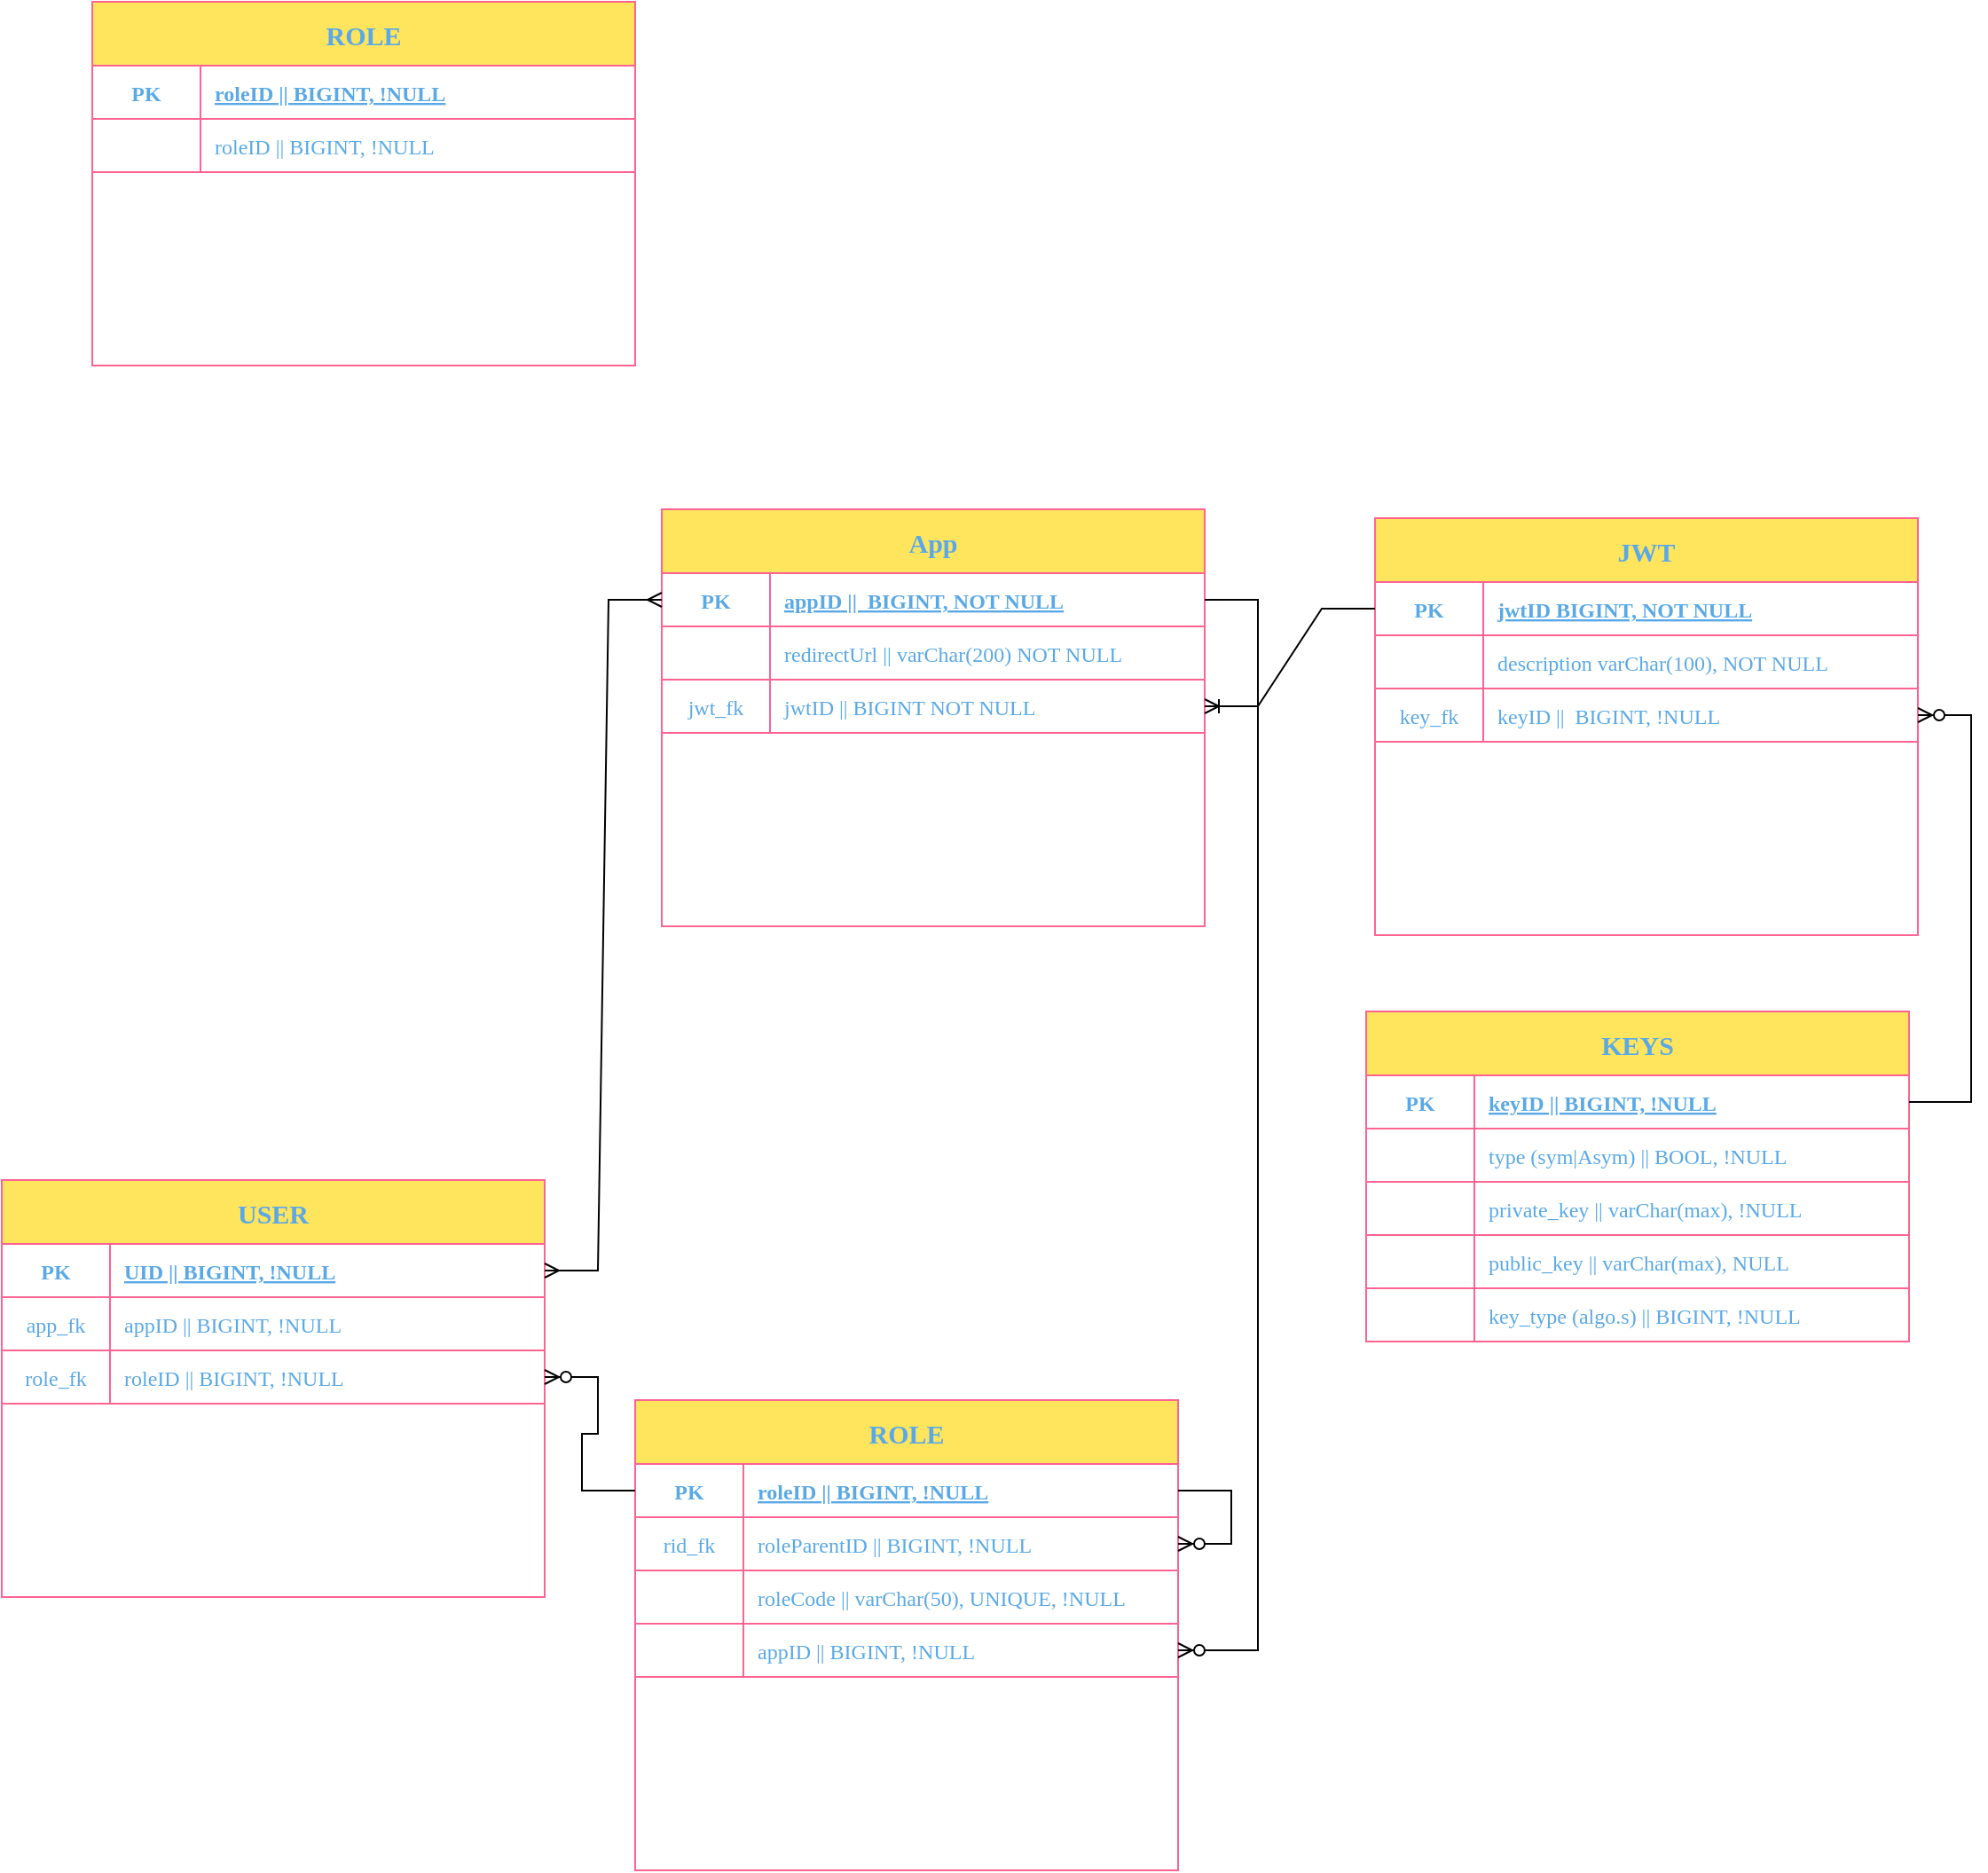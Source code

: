 <mxfile version="21.5.1" type="device">
  <diagram id="R2lEEEUBdFMjLlhIrx00" name="Page-1">
    <mxGraphModel dx="1404" dy="1681" grid="1" gridSize="1" guides="1" tooltips="1" connect="1" arrows="1" fold="1" page="1" pageScale="1" pageWidth="1169" pageHeight="827" background="none" math="0" shadow="0" extFonts="Permanent Marker^https://fonts.googleapis.com/css?family=Permanent+Marker">
      <root>
        <mxCell id="0" />
        <mxCell id="1" parent="0" />
        <mxCell id="C-vyLk0tnHw3VtMMgP7b-23" value="App" style="shape=table;startSize=36;container=1;collapsible=1;childLayout=tableLayout;fixedRows=1;rowLines=0;fontStyle=1;align=center;resizeLast=1;labelBackgroundColor=none;rounded=0;swimlaneFillColor=default;fontSize=15;fillColor=#FFE45E;strokeColor=#FF6392;fontColor=#5AA9E6;fontFamily=Tahoma;" parent="1" vertex="1">
          <mxGeometry x="395" y="26" width="306" height="235" as="geometry">
            <mxRectangle x="50" y="240" width="100" height="30" as="alternateBounds" />
          </mxGeometry>
        </mxCell>
        <mxCell id="C-vyLk0tnHw3VtMMgP7b-24" value="" style="shape=partialRectangle;collapsible=0;dropTarget=0;pointerEvents=0;fillColor=none;points=[[0,0.5],[1,0.5]];portConstraint=eastwest;top=0;left=0;right=0;bottom=1;labelBackgroundColor=none;strokeColor=#FF6392;fontColor=#5AA9E6;rounded=0;fontFamily=Tahoma;" parent="C-vyLk0tnHw3VtMMgP7b-23" vertex="1">
          <mxGeometry y="36" width="306" height="30" as="geometry" />
        </mxCell>
        <mxCell id="C-vyLk0tnHw3VtMMgP7b-25" value="PK" style="shape=partialRectangle;overflow=hidden;connectable=0;fillColor=none;top=0;left=0;bottom=0;right=0;fontStyle=1;labelBackgroundColor=none;strokeColor=#FF6392;fontColor=#5AA9E6;rounded=0;fontFamily=Tahoma;" parent="C-vyLk0tnHw3VtMMgP7b-24" vertex="1">
          <mxGeometry width="61" height="30" as="geometry">
            <mxRectangle width="61" height="30" as="alternateBounds" />
          </mxGeometry>
        </mxCell>
        <mxCell id="C-vyLk0tnHw3VtMMgP7b-26" value="appID ||  BIGINT, NOT NULL " style="shape=partialRectangle;overflow=hidden;connectable=1;fillColor=none;top=0;left=0;bottom=0;right=0;align=left;spacingLeft=6;fontStyle=5;labelBackgroundColor=none;strokeColor=#FF6392;fontColor=#5AA9E6;rounded=0;movable=1;resizable=1;rotatable=1;deletable=1;editable=1;locked=0;fontFamily=Tahoma;" parent="C-vyLk0tnHw3VtMMgP7b-24" vertex="1">
          <mxGeometry x="61" width="245" height="30" as="geometry">
            <mxRectangle width="245" height="30" as="alternateBounds" />
          </mxGeometry>
        </mxCell>
        <mxCell id="6H53csoLx2FAawWbyQgk-5" style="shape=partialRectangle;collapsible=0;dropTarget=0;pointerEvents=0;fillColor=none;points=[[0,0.5],[1,0.5]];portConstraint=eastwest;top=0;left=0;right=0;bottom=1;labelBackgroundColor=none;strokeColor=#FF6392;fontColor=#5AA9E6;rounded=0;fontStyle=4;fontFamily=Tahoma;" parent="C-vyLk0tnHw3VtMMgP7b-23" vertex="1">
          <mxGeometry y="66" width="306" height="30" as="geometry" />
        </mxCell>
        <mxCell id="6H53csoLx2FAawWbyQgk-6" style="shape=partialRectangle;overflow=hidden;connectable=0;fillColor=none;top=0;left=0;bottom=0;right=0;fontStyle=1;labelBackgroundColor=none;strokeColor=#FF6392;fontColor=#5AA9E6;rounded=0;fontFamily=Tahoma;" parent="6H53csoLx2FAawWbyQgk-5" vertex="1">
          <mxGeometry width="61" height="30" as="geometry">
            <mxRectangle width="61" height="30" as="alternateBounds" />
          </mxGeometry>
        </mxCell>
        <mxCell id="6H53csoLx2FAawWbyQgk-7" value="redirectUrl || varChar(200) NOT NULL" style="shape=partialRectangle;overflow=hidden;connectable=0;fillColor=none;top=0;left=0;bottom=0;right=0;align=left;spacingLeft=6;fontStyle=0;labelBackgroundColor=none;strokeColor=#FF6392;fontColor=#5AA9E6;rounded=0;fontFamily=Tahoma;" parent="6H53csoLx2FAawWbyQgk-5" vertex="1">
          <mxGeometry x="61" width="245" height="30" as="geometry">
            <mxRectangle width="245" height="30" as="alternateBounds" />
          </mxGeometry>
        </mxCell>
        <mxCell id="6H53csoLx2FAawWbyQgk-15" style="shape=partialRectangle;collapsible=0;dropTarget=0;pointerEvents=0;fillColor=none;points=[[0,0.5],[1,0.5]];portConstraint=eastwest;top=0;left=0;right=0;bottom=1;labelBackgroundColor=none;strokeColor=#FF6392;fontColor=#5AA9E6;rounded=0;fontFamily=Tahoma;" parent="C-vyLk0tnHw3VtMMgP7b-23" vertex="1">
          <mxGeometry y="96" width="306" height="30" as="geometry" />
        </mxCell>
        <mxCell id="6H53csoLx2FAawWbyQgk-16" value="jwt_fk" style="shape=partialRectangle;overflow=hidden;connectable=0;fillColor=none;top=0;left=0;bottom=0;right=0;fontStyle=0;labelBackgroundColor=none;strokeColor=#FF6392;fontColor=#5AA9E6;rounded=0;fontFamily=Tahoma;" parent="6H53csoLx2FAawWbyQgk-15" vertex="1">
          <mxGeometry width="61" height="30" as="geometry">
            <mxRectangle width="61" height="30" as="alternateBounds" />
          </mxGeometry>
        </mxCell>
        <mxCell id="6H53csoLx2FAawWbyQgk-17" value="jwtID || BIGINT NOT NULL" style="shape=partialRectangle;overflow=hidden;connectable=0;fillColor=none;top=0;left=0;bottom=0;right=0;align=left;spacingLeft=6;fontStyle=0;labelBackgroundColor=none;strokeColor=#FF6392;fontColor=#5AA9E6;rounded=0;fontFamily=Tahoma;" parent="6H53csoLx2FAawWbyQgk-15" vertex="1">
          <mxGeometry x="61" width="245" height="30" as="geometry">
            <mxRectangle width="245" height="30" as="alternateBounds" />
          </mxGeometry>
        </mxCell>
        <mxCell id="PRN0NHYNmr-ghJEEbDAV-1" value="JWT" style="shape=table;startSize=36;container=1;collapsible=1;childLayout=tableLayout;fixedRows=1;rowLines=0;fontStyle=1;align=center;resizeLast=1;labelBackgroundColor=none;rounded=0;swimlaneFillColor=default;fontSize=15;fillColor=#FFE45E;strokeColor=#FF6392;fontColor=#5AA9E6;fontFamily=Tahoma;" parent="1" vertex="1">
          <mxGeometry x="797" y="31" width="306" height="235" as="geometry">
            <mxRectangle x="50" y="240" width="100" height="30" as="alternateBounds" />
          </mxGeometry>
        </mxCell>
        <mxCell id="PRN0NHYNmr-ghJEEbDAV-2" value="" style="shape=partialRectangle;collapsible=0;dropTarget=0;pointerEvents=0;fillColor=none;points=[[0,0.5],[1,0.5]];portConstraint=eastwest;top=0;left=0;right=0;bottom=1;labelBackgroundColor=none;strokeColor=#FF6392;fontColor=#5AA9E6;rounded=0;fontFamily=Tahoma;" parent="PRN0NHYNmr-ghJEEbDAV-1" vertex="1">
          <mxGeometry y="36" width="306" height="30" as="geometry" />
        </mxCell>
        <mxCell id="PRN0NHYNmr-ghJEEbDAV-3" value="PK" style="shape=partialRectangle;overflow=hidden;connectable=0;fillColor=none;top=0;left=0;bottom=0;right=0;fontStyle=1;labelBackgroundColor=none;strokeColor=#FF6392;fontColor=#5AA9E6;rounded=0;fontFamily=Tahoma;" parent="PRN0NHYNmr-ghJEEbDAV-2" vertex="1">
          <mxGeometry width="61" height="30" as="geometry">
            <mxRectangle width="61" height="30" as="alternateBounds" />
          </mxGeometry>
        </mxCell>
        <mxCell id="PRN0NHYNmr-ghJEEbDAV-4" value="jwtID BIGINT, NOT NULL " style="shape=partialRectangle;overflow=hidden;connectable=1;fillColor=none;top=0;left=0;bottom=0;right=0;align=left;spacingLeft=6;fontStyle=5;labelBackgroundColor=none;strokeColor=#FF6392;fontColor=#5AA9E6;rounded=0;movable=1;resizable=1;rotatable=1;deletable=1;editable=1;locked=0;fontFamily=Tahoma;" parent="PRN0NHYNmr-ghJEEbDAV-2" vertex="1">
          <mxGeometry x="61" width="245" height="30" as="geometry">
            <mxRectangle width="245" height="30" as="alternateBounds" />
          </mxGeometry>
        </mxCell>
        <mxCell id="PRN0NHYNmr-ghJEEbDAV-13" value="" style="shape=partialRectangle;collapsible=0;dropTarget=0;pointerEvents=0;fillColor=none;points=[[0,0.5],[1,0.5]];portConstraint=eastwest;top=0;left=0;right=0;bottom=1;labelBackgroundColor=none;strokeColor=#FF6392;fontColor=#5AA9E6;rounded=0;fontFamily=Tahoma;" parent="PRN0NHYNmr-ghJEEbDAV-1" vertex="1">
          <mxGeometry y="66" width="306" height="30" as="geometry" />
        </mxCell>
        <mxCell id="PRN0NHYNmr-ghJEEbDAV-14" value="" style="shape=partialRectangle;overflow=hidden;connectable=0;fillColor=none;top=0;left=0;bottom=0;right=0;fontStyle=0;labelBackgroundColor=none;strokeColor=#FF6392;fontColor=#5AA9E6;rounded=0;fontFamily=Tahoma;" parent="PRN0NHYNmr-ghJEEbDAV-13" vertex="1">
          <mxGeometry width="61" height="30" as="geometry">
            <mxRectangle width="61" height="30" as="alternateBounds" />
          </mxGeometry>
        </mxCell>
        <mxCell id="PRN0NHYNmr-ghJEEbDAV-15" value="description varChar(100), NOT NULL " style="shape=partialRectangle;overflow=hidden;connectable=1;fillColor=none;top=0;left=0;bottom=0;right=0;align=left;spacingLeft=6;fontStyle=0;labelBackgroundColor=none;strokeColor=#FF6392;fontColor=#5AA9E6;rounded=0;movable=1;resizable=1;rotatable=1;deletable=1;editable=1;locked=0;fontFamily=Tahoma;" parent="PRN0NHYNmr-ghJEEbDAV-13" vertex="1">
          <mxGeometry x="61" width="245" height="30" as="geometry">
            <mxRectangle width="245" height="30" as="alternateBounds" />
          </mxGeometry>
        </mxCell>
        <mxCell id="fk8ZrlO7RTomfFmAfyal-18" value="" style="shape=partialRectangle;collapsible=0;dropTarget=0;pointerEvents=0;fillColor=none;points=[[0,0.5],[1,0.5]];portConstraint=eastwest;top=0;left=0;right=0;bottom=1;labelBackgroundColor=none;strokeColor=#FF6392;fontColor=#5AA9E6;rounded=0;fontFamily=Tahoma;" parent="PRN0NHYNmr-ghJEEbDAV-1" vertex="1">
          <mxGeometry y="96" width="306" height="30" as="geometry" />
        </mxCell>
        <mxCell id="fk8ZrlO7RTomfFmAfyal-19" value="key_fk" style="shape=partialRectangle;overflow=hidden;connectable=0;fillColor=none;top=0;left=0;bottom=0;right=0;fontStyle=0;labelBackgroundColor=none;strokeColor=#FF6392;fontColor=#5AA9E6;rounded=0;fontFamily=Tahoma;" parent="fk8ZrlO7RTomfFmAfyal-18" vertex="1">
          <mxGeometry width="61" height="30" as="geometry">
            <mxRectangle width="61" height="30" as="alternateBounds" />
          </mxGeometry>
        </mxCell>
        <mxCell id="fk8ZrlO7RTomfFmAfyal-20" value="keyID ||  BIGINT, !NULL " style="shape=partialRectangle;overflow=hidden;connectable=1;fillColor=none;top=0;left=0;bottom=0;right=0;align=left;spacingLeft=6;fontStyle=0;labelBackgroundColor=none;strokeColor=#FF6392;fontColor=#5AA9E6;rounded=0;movable=1;resizable=1;rotatable=1;deletable=1;editable=1;locked=0;fontFamily=Tahoma;" parent="fk8ZrlO7RTomfFmAfyal-18" vertex="1">
          <mxGeometry x="61" width="245" height="30" as="geometry">
            <mxRectangle width="245" height="30" as="alternateBounds" />
          </mxGeometry>
        </mxCell>
        <mxCell id="PRN0NHYNmr-ghJEEbDAV-12" value="" style="edgeStyle=entityRelationEdgeStyle;fontSize=12;html=1;endArrow=ERoneToMany;rounded=0;fontFamily=Tahoma;exitX=0;exitY=0.5;exitDx=0;exitDy=0;" parent="1" source="PRN0NHYNmr-ghJEEbDAV-2" target="6H53csoLx2FAawWbyQgk-15" edge="1">
          <mxGeometry width="100" height="100" relative="1" as="geometry">
            <mxPoint x="783" y="43" as="sourcePoint" />
            <mxPoint x="602" y="62" as="targetPoint" />
            <Array as="points">
              <mxPoint x="494" y="136" />
            </Array>
          </mxGeometry>
        </mxCell>
        <mxCell id="PRN0NHYNmr-ghJEEbDAV-16" value="ROLE" style="shape=table;startSize=36;container=1;collapsible=1;childLayout=tableLayout;fixedRows=1;rowLines=0;fontStyle=1;align=center;resizeLast=1;labelBackgroundColor=none;rounded=0;swimlaneFillColor=default;fontSize=15;fillColor=#FFE45E;strokeColor=#FF6392;fontColor=#5AA9E6;fontFamily=Tahoma;" parent="1" vertex="1">
          <mxGeometry x="380" y="528" width="306" height="265" as="geometry">
            <mxRectangle x="50" y="240" width="100" height="30" as="alternateBounds" />
          </mxGeometry>
        </mxCell>
        <mxCell id="PRN0NHYNmr-ghJEEbDAV-17" value="" style="shape=partialRectangle;collapsible=0;dropTarget=0;pointerEvents=0;fillColor=none;points=[[0,0.5],[1,0.5]];portConstraint=eastwest;top=0;left=0;right=0;bottom=1;labelBackgroundColor=none;strokeColor=#FF6392;fontColor=#5AA9E6;rounded=0;fontFamily=Tahoma;" parent="PRN0NHYNmr-ghJEEbDAV-16" vertex="1">
          <mxGeometry y="36" width="306" height="30" as="geometry" />
        </mxCell>
        <mxCell id="PRN0NHYNmr-ghJEEbDAV-18" value="PK" style="shape=partialRectangle;overflow=hidden;connectable=0;fillColor=none;top=0;left=0;bottom=0;right=0;fontStyle=1;labelBackgroundColor=none;strokeColor=#FF6392;fontColor=#5AA9E6;rounded=0;fontFamily=Tahoma;" parent="PRN0NHYNmr-ghJEEbDAV-17" vertex="1">
          <mxGeometry width="61" height="30" as="geometry">
            <mxRectangle width="61" height="30" as="alternateBounds" />
          </mxGeometry>
        </mxCell>
        <mxCell id="PRN0NHYNmr-ghJEEbDAV-19" value="roleID || BIGINT, !NULL " style="shape=partialRectangle;overflow=hidden;connectable=1;fillColor=none;top=0;left=0;bottom=0;right=0;align=left;spacingLeft=6;fontStyle=5;labelBackgroundColor=none;strokeColor=#FF6392;fontColor=#5AA9E6;rounded=0;movable=1;resizable=1;rotatable=1;deletable=1;editable=1;locked=0;fontFamily=Tahoma;" parent="PRN0NHYNmr-ghJEEbDAV-17" vertex="1">
          <mxGeometry x="61" width="245" height="30" as="geometry">
            <mxRectangle width="245" height="30" as="alternateBounds" />
          </mxGeometry>
        </mxCell>
        <mxCell id="PRN0NHYNmr-ghJEEbDAV-31" value="" style="shape=partialRectangle;collapsible=0;dropTarget=0;pointerEvents=0;fillColor=none;points=[[0,0.5],[1,0.5]];portConstraint=eastwest;top=0;left=0;right=0;bottom=1;labelBackgroundColor=none;strokeColor=#FF6392;fontColor=#5AA9E6;rounded=0;fontFamily=Tahoma;" parent="PRN0NHYNmr-ghJEEbDAV-16" vertex="1">
          <mxGeometry y="66" width="306" height="30" as="geometry" />
        </mxCell>
        <mxCell id="PRN0NHYNmr-ghJEEbDAV-32" value="rid_fk" style="shape=partialRectangle;overflow=hidden;connectable=0;fillColor=none;top=0;left=0;bottom=0;right=0;fontStyle=0;labelBackgroundColor=none;strokeColor=#FF6392;fontColor=#5AA9E6;rounded=0;fontFamily=Tahoma;" parent="PRN0NHYNmr-ghJEEbDAV-31" vertex="1">
          <mxGeometry width="61" height="30" as="geometry">
            <mxRectangle width="61" height="30" as="alternateBounds" />
          </mxGeometry>
        </mxCell>
        <mxCell id="PRN0NHYNmr-ghJEEbDAV-33" value="roleParentID || BIGINT, !NULL " style="shape=partialRectangle;overflow=hidden;connectable=1;fillColor=none;top=0;left=0;bottom=0;right=0;align=left;spacingLeft=6;fontStyle=0;labelBackgroundColor=none;strokeColor=#FF6392;fontColor=#5AA9E6;rounded=0;movable=1;resizable=1;rotatable=1;deletable=1;editable=1;locked=0;fontFamily=Tahoma;" parent="PRN0NHYNmr-ghJEEbDAV-31" vertex="1">
          <mxGeometry x="61" width="245" height="30" as="geometry">
            <mxRectangle width="245" height="30" as="alternateBounds" />
          </mxGeometry>
        </mxCell>
        <mxCell id="PRN0NHYNmr-ghJEEbDAV-42" value="" style="edgeStyle=entityRelationEdgeStyle;fontSize=12;html=1;endArrow=ERzeroToMany;endFill=1;rounded=0;" parent="PRN0NHYNmr-ghJEEbDAV-16" source="PRN0NHYNmr-ghJEEbDAV-19" target="PRN0NHYNmr-ghJEEbDAV-31" edge="1">
          <mxGeometry width="100" height="100" relative="1" as="geometry">
            <mxPoint x="-198" y="250" as="sourcePoint" />
            <mxPoint x="-98" y="150" as="targetPoint" />
          </mxGeometry>
        </mxCell>
        <mxCell id="PRN0NHYNmr-ghJEEbDAV-51" value="" style="shape=partialRectangle;collapsible=0;dropTarget=0;pointerEvents=0;fillColor=none;points=[[0,0.5],[1,0.5]];portConstraint=eastwest;top=0;left=0;right=0;bottom=1;labelBackgroundColor=none;strokeColor=#FF6392;fontColor=#5AA9E6;rounded=0;fontFamily=Tahoma;" parent="PRN0NHYNmr-ghJEEbDAV-16" vertex="1">
          <mxGeometry y="96" width="306" height="30" as="geometry" />
        </mxCell>
        <mxCell id="PRN0NHYNmr-ghJEEbDAV-52" value="" style="shape=partialRectangle;overflow=hidden;connectable=0;fillColor=none;top=0;left=0;bottom=0;right=0;fontStyle=0;labelBackgroundColor=none;strokeColor=#FF6392;fontColor=#5AA9E6;rounded=0;fontFamily=Tahoma;" parent="PRN0NHYNmr-ghJEEbDAV-51" vertex="1">
          <mxGeometry width="61" height="30" as="geometry">
            <mxRectangle width="61" height="30" as="alternateBounds" />
          </mxGeometry>
        </mxCell>
        <mxCell id="PRN0NHYNmr-ghJEEbDAV-53" value="roleCode || varChar(50), UNIQUE, !NULL " style="shape=partialRectangle;overflow=hidden;connectable=1;fillColor=none;top=0;left=0;bottom=0;right=0;align=left;spacingLeft=6;fontStyle=0;labelBackgroundColor=none;strokeColor=#FF6392;fontColor=#5AA9E6;rounded=0;movable=1;resizable=1;rotatable=1;deletable=1;editable=1;locked=0;fontFamily=Tahoma;" parent="PRN0NHYNmr-ghJEEbDAV-51" vertex="1">
          <mxGeometry x="61" width="245" height="30" as="geometry">
            <mxRectangle width="245" height="30" as="alternateBounds" />
          </mxGeometry>
        </mxCell>
        <mxCell id="EpzCG6jMedynn4fM8jyG-1" value="" style="shape=partialRectangle;collapsible=0;dropTarget=0;pointerEvents=0;fillColor=none;points=[[0,0.5],[1,0.5]];portConstraint=eastwest;top=0;left=0;right=0;bottom=1;labelBackgroundColor=none;strokeColor=#FF6392;fontColor=#5AA9E6;rounded=0;fontFamily=Tahoma;" vertex="1" parent="PRN0NHYNmr-ghJEEbDAV-16">
          <mxGeometry y="126" width="306" height="30" as="geometry" />
        </mxCell>
        <mxCell id="EpzCG6jMedynn4fM8jyG-2" value="" style="shape=partialRectangle;overflow=hidden;connectable=0;fillColor=none;top=0;left=0;bottom=0;right=0;fontStyle=0;labelBackgroundColor=none;strokeColor=#FF6392;fontColor=#5AA9E6;rounded=0;fontFamily=Tahoma;" vertex="1" parent="EpzCG6jMedynn4fM8jyG-1">
          <mxGeometry width="61" height="30" as="geometry">
            <mxRectangle width="61" height="30" as="alternateBounds" />
          </mxGeometry>
        </mxCell>
        <mxCell id="EpzCG6jMedynn4fM8jyG-3" value="appID || BIGINT, !NULL " style="shape=partialRectangle;overflow=hidden;connectable=1;fillColor=none;top=0;left=0;bottom=0;right=0;align=left;spacingLeft=6;fontStyle=0;labelBackgroundColor=none;strokeColor=#FF6392;fontColor=#5AA9E6;rounded=0;movable=1;resizable=1;rotatable=1;deletable=1;editable=1;locked=0;fontFamily=Tahoma;" vertex="1" parent="EpzCG6jMedynn4fM8jyG-1">
          <mxGeometry x="61" width="245" height="30" as="geometry">
            <mxRectangle width="245" height="30" as="alternateBounds" />
          </mxGeometry>
        </mxCell>
        <mxCell id="PRN0NHYNmr-ghJEEbDAV-34" value="ROLE" style="shape=table;startSize=36;container=1;collapsible=1;childLayout=tableLayout;fixedRows=1;rowLines=0;fontStyle=1;align=center;resizeLast=1;labelBackgroundColor=none;rounded=0;swimlaneFillColor=default;fontSize=15;fillColor=#FFE45E;strokeColor=#FF6392;fontColor=#5AA9E6;fontFamily=Tahoma;" parent="1" vertex="1">
          <mxGeometry x="74" y="-260" width="306" height="205" as="geometry">
            <mxRectangle x="50" y="240" width="100" height="30" as="alternateBounds" />
          </mxGeometry>
        </mxCell>
        <mxCell id="PRN0NHYNmr-ghJEEbDAV-35" value="" style="shape=partialRectangle;collapsible=0;dropTarget=0;pointerEvents=0;fillColor=none;points=[[0,0.5],[1,0.5]];portConstraint=eastwest;top=0;left=0;right=0;bottom=1;labelBackgroundColor=none;strokeColor=#FF6392;fontColor=#5AA9E6;rounded=0;fontFamily=Tahoma;" parent="PRN0NHYNmr-ghJEEbDAV-34" vertex="1">
          <mxGeometry y="36" width="306" height="30" as="geometry" />
        </mxCell>
        <mxCell id="PRN0NHYNmr-ghJEEbDAV-36" value="PK" style="shape=partialRectangle;overflow=hidden;connectable=0;fillColor=none;top=0;left=0;bottom=0;right=0;fontStyle=1;labelBackgroundColor=none;strokeColor=#FF6392;fontColor=#5AA9E6;rounded=0;fontFamily=Tahoma;" parent="PRN0NHYNmr-ghJEEbDAV-35" vertex="1">
          <mxGeometry width="61" height="30" as="geometry">
            <mxRectangle width="61" height="30" as="alternateBounds" />
          </mxGeometry>
        </mxCell>
        <mxCell id="PRN0NHYNmr-ghJEEbDAV-37" value="roleID || BIGINT, !NULL " style="shape=partialRectangle;overflow=hidden;connectable=1;fillColor=none;top=0;left=0;bottom=0;right=0;align=left;spacingLeft=6;fontStyle=5;labelBackgroundColor=none;strokeColor=#FF6392;fontColor=#5AA9E6;rounded=0;movable=1;resizable=1;rotatable=1;deletable=1;editable=1;locked=0;fontFamily=Tahoma;" parent="PRN0NHYNmr-ghJEEbDAV-35" vertex="1">
          <mxGeometry x="61" width="245" height="30" as="geometry">
            <mxRectangle width="245" height="30" as="alternateBounds" />
          </mxGeometry>
        </mxCell>
        <mxCell id="PRN0NHYNmr-ghJEEbDAV-38" value="" style="shape=partialRectangle;collapsible=0;dropTarget=0;pointerEvents=0;fillColor=none;points=[[0,0.5],[1,0.5]];portConstraint=eastwest;top=0;left=0;right=0;bottom=1;labelBackgroundColor=none;strokeColor=#FF6392;fontColor=#5AA9E6;rounded=0;fontFamily=Tahoma;" parent="PRN0NHYNmr-ghJEEbDAV-34" vertex="1">
          <mxGeometry y="66" width="306" height="30" as="geometry" />
        </mxCell>
        <mxCell id="PRN0NHYNmr-ghJEEbDAV-39" value="" style="shape=partialRectangle;overflow=hidden;connectable=0;fillColor=none;top=0;left=0;bottom=0;right=0;fontStyle=0;labelBackgroundColor=none;strokeColor=#FF6392;fontColor=#5AA9E6;rounded=0;fontFamily=Tahoma;" parent="PRN0NHYNmr-ghJEEbDAV-38" vertex="1">
          <mxGeometry width="61" height="30" as="geometry">
            <mxRectangle width="61" height="30" as="alternateBounds" />
          </mxGeometry>
        </mxCell>
        <mxCell id="PRN0NHYNmr-ghJEEbDAV-40" value="roleID || BIGINT, !NULL " style="shape=partialRectangle;overflow=hidden;connectable=1;fillColor=none;top=0;left=0;bottom=0;right=0;align=left;spacingLeft=6;fontStyle=0;labelBackgroundColor=none;strokeColor=#FF6392;fontColor=#5AA9E6;rounded=0;movable=1;resizable=1;rotatable=1;deletable=1;editable=1;locked=0;fontFamily=Tahoma;" parent="PRN0NHYNmr-ghJEEbDAV-38" vertex="1">
          <mxGeometry x="61" width="245" height="30" as="geometry">
            <mxRectangle width="245" height="30" as="alternateBounds" />
          </mxGeometry>
        </mxCell>
        <mxCell id="PRN0NHYNmr-ghJEEbDAV-54" value="USER" style="shape=table;startSize=36;container=1;collapsible=1;childLayout=tableLayout;fixedRows=1;rowLines=0;fontStyle=1;align=center;resizeLast=1;labelBackgroundColor=none;rounded=0;swimlaneFillColor=default;fontSize=15;fillColor=#FFE45E;strokeColor=#FF6392;fontColor=#5AA9E6;fontFamily=Tahoma;" parent="1" vertex="1">
          <mxGeometry x="23" y="404" width="306" height="235" as="geometry">
            <mxRectangle x="50" y="240" width="100" height="30" as="alternateBounds" />
          </mxGeometry>
        </mxCell>
        <mxCell id="PRN0NHYNmr-ghJEEbDAV-55" value="" style="shape=partialRectangle;collapsible=0;dropTarget=0;pointerEvents=0;fillColor=none;points=[[0,0.5],[1,0.5]];portConstraint=eastwest;top=0;left=0;right=0;bottom=1;labelBackgroundColor=none;strokeColor=#FF6392;fontColor=#5AA9E6;rounded=0;fontFamily=Tahoma;" parent="PRN0NHYNmr-ghJEEbDAV-54" vertex="1">
          <mxGeometry y="36" width="306" height="30" as="geometry" />
        </mxCell>
        <mxCell id="PRN0NHYNmr-ghJEEbDAV-56" value="PK" style="shape=partialRectangle;overflow=hidden;connectable=0;fillColor=none;top=0;left=0;bottom=0;right=0;fontStyle=1;labelBackgroundColor=none;strokeColor=#FF6392;fontColor=#5AA9E6;rounded=0;fontFamily=Tahoma;" parent="PRN0NHYNmr-ghJEEbDAV-55" vertex="1">
          <mxGeometry width="61" height="30" as="geometry">
            <mxRectangle width="61" height="30" as="alternateBounds" />
          </mxGeometry>
        </mxCell>
        <mxCell id="PRN0NHYNmr-ghJEEbDAV-57" value="UID || BIGINT, !NULL " style="shape=partialRectangle;overflow=hidden;connectable=1;fillColor=none;top=0;left=0;bottom=0;right=0;align=left;spacingLeft=6;fontStyle=5;labelBackgroundColor=none;strokeColor=#FF6392;fontColor=#5AA9E6;rounded=0;movable=1;resizable=1;rotatable=1;deletable=1;editable=1;locked=0;fontFamily=Tahoma;" parent="PRN0NHYNmr-ghJEEbDAV-55" vertex="1">
          <mxGeometry x="61" width="245" height="30" as="geometry">
            <mxRectangle width="245" height="30" as="alternateBounds" />
          </mxGeometry>
        </mxCell>
        <mxCell id="PRN0NHYNmr-ghJEEbDAV-58" value="" style="shape=partialRectangle;collapsible=0;dropTarget=0;pointerEvents=0;fillColor=none;points=[[0,0.5],[1,0.5]];portConstraint=eastwest;top=0;left=0;right=0;bottom=1;labelBackgroundColor=none;strokeColor=#FF6392;fontColor=#5AA9E6;rounded=0;fontFamily=Tahoma;" parent="PRN0NHYNmr-ghJEEbDAV-54" vertex="1">
          <mxGeometry y="66" width="306" height="30" as="geometry" />
        </mxCell>
        <mxCell id="PRN0NHYNmr-ghJEEbDAV-59" value="app_fk" style="shape=partialRectangle;overflow=hidden;connectable=0;fillColor=none;top=0;left=0;bottom=0;right=0;fontStyle=0;labelBackgroundColor=none;strokeColor=#FF6392;fontColor=#5AA9E6;rounded=0;fontFamily=Tahoma;" parent="PRN0NHYNmr-ghJEEbDAV-58" vertex="1">
          <mxGeometry width="61" height="30" as="geometry">
            <mxRectangle width="61" height="30" as="alternateBounds" />
          </mxGeometry>
        </mxCell>
        <mxCell id="PRN0NHYNmr-ghJEEbDAV-60" value="appID || BIGINT, !NULL " style="shape=partialRectangle;overflow=hidden;connectable=1;fillColor=none;top=0;left=0;bottom=0;right=0;align=left;spacingLeft=6;fontStyle=0;labelBackgroundColor=none;strokeColor=#FF6392;fontColor=#5AA9E6;rounded=0;movable=1;resizable=1;rotatable=1;deletable=1;editable=1;locked=0;fontFamily=Tahoma;" parent="PRN0NHYNmr-ghJEEbDAV-58" vertex="1">
          <mxGeometry x="61" width="245" height="30" as="geometry">
            <mxRectangle width="245" height="30" as="alternateBounds" />
          </mxGeometry>
        </mxCell>
        <mxCell id="PRN0NHYNmr-ghJEEbDAV-62" value="" style="shape=partialRectangle;collapsible=0;dropTarget=0;pointerEvents=0;fillColor=none;points=[[0,0.5],[1,0.5]];portConstraint=eastwest;top=0;left=0;right=0;bottom=1;labelBackgroundColor=none;strokeColor=#FF6392;fontColor=#5AA9E6;rounded=0;fontFamily=Tahoma;" parent="PRN0NHYNmr-ghJEEbDAV-54" vertex="1">
          <mxGeometry y="96" width="306" height="30" as="geometry" />
        </mxCell>
        <mxCell id="PRN0NHYNmr-ghJEEbDAV-63" value="role_fk" style="shape=partialRectangle;overflow=hidden;connectable=0;fillColor=none;top=0;left=0;bottom=0;right=0;fontStyle=0;labelBackgroundColor=none;strokeColor=#FF6392;fontColor=#5AA9E6;rounded=0;fontFamily=Tahoma;" parent="PRN0NHYNmr-ghJEEbDAV-62" vertex="1">
          <mxGeometry width="61" height="30" as="geometry">
            <mxRectangle width="61" height="30" as="alternateBounds" />
          </mxGeometry>
        </mxCell>
        <mxCell id="PRN0NHYNmr-ghJEEbDAV-64" value="roleID || BIGINT, !NULL " style="shape=partialRectangle;overflow=hidden;connectable=1;fillColor=none;top=0;left=0;bottom=0;right=0;align=left;spacingLeft=6;fontStyle=0;labelBackgroundColor=none;strokeColor=#FF6392;fontColor=#5AA9E6;rounded=0;movable=1;resizable=1;rotatable=1;deletable=1;editable=1;locked=0;fontFamily=Tahoma;" parent="PRN0NHYNmr-ghJEEbDAV-62" vertex="1">
          <mxGeometry x="61" width="245" height="30" as="geometry">
            <mxRectangle width="245" height="30" as="alternateBounds" />
          </mxGeometry>
        </mxCell>
        <mxCell id="PRN0NHYNmr-ghJEEbDAV-65" value="" style="edgeStyle=entityRelationEdgeStyle;fontSize=12;html=1;endArrow=ERzeroToMany;endFill=1;rounded=0;" parent="1" source="PRN0NHYNmr-ghJEEbDAV-17" target="PRN0NHYNmr-ghJEEbDAV-64" edge="1">
          <mxGeometry width="100" height="100" relative="1" as="geometry">
            <mxPoint x="233" y="764" as="sourcePoint" />
            <mxPoint x="333" y="664" as="targetPoint" />
          </mxGeometry>
        </mxCell>
        <mxCell id="fk8ZrlO7RTomfFmAfyal-1" value="KEYS" style="shape=table;startSize=36;container=1;collapsible=1;childLayout=tableLayout;fixedRows=1;rowLines=0;fontStyle=1;align=center;resizeLast=1;labelBackgroundColor=none;rounded=0;swimlaneFillColor=default;fontSize=15;fillColor=#FFE45E;strokeColor=#FF6392;fontColor=#5AA9E6;fontFamily=Tahoma;" parent="1" vertex="1">
          <mxGeometry x="792" y="309" width="306" height="186" as="geometry">
            <mxRectangle x="50" y="240" width="100" height="30" as="alternateBounds" />
          </mxGeometry>
        </mxCell>
        <mxCell id="fk8ZrlO7RTomfFmAfyal-2" value="" style="shape=partialRectangle;collapsible=0;dropTarget=0;pointerEvents=0;fillColor=none;points=[[0,0.5],[1,0.5]];portConstraint=eastwest;top=0;left=0;right=0;bottom=1;labelBackgroundColor=none;strokeColor=#FF6392;fontColor=#5AA9E6;rounded=0;fontFamily=Tahoma;" parent="fk8ZrlO7RTomfFmAfyal-1" vertex="1">
          <mxGeometry y="36" width="306" height="30" as="geometry" />
        </mxCell>
        <mxCell id="fk8ZrlO7RTomfFmAfyal-3" value="PK" style="shape=partialRectangle;overflow=hidden;connectable=0;fillColor=none;top=0;left=0;bottom=0;right=0;fontStyle=1;labelBackgroundColor=none;strokeColor=#FF6392;fontColor=#5AA9E6;rounded=0;fontFamily=Tahoma;" parent="fk8ZrlO7RTomfFmAfyal-2" vertex="1">
          <mxGeometry width="61" height="30" as="geometry">
            <mxRectangle width="61" height="30" as="alternateBounds" />
          </mxGeometry>
        </mxCell>
        <mxCell id="fk8ZrlO7RTomfFmAfyal-4" value="keyID || BIGINT, !NULL " style="shape=partialRectangle;overflow=hidden;connectable=1;fillColor=none;top=0;left=0;bottom=0;right=0;align=left;spacingLeft=6;fontStyle=5;labelBackgroundColor=none;strokeColor=#FF6392;fontColor=#5AA9E6;rounded=0;movable=1;resizable=1;rotatable=1;deletable=1;editable=1;locked=0;fontFamily=Tahoma;" parent="fk8ZrlO7RTomfFmAfyal-2" vertex="1">
          <mxGeometry x="61" width="245" height="30" as="geometry">
            <mxRectangle width="245" height="30" as="alternateBounds" />
          </mxGeometry>
        </mxCell>
        <mxCell id="fk8ZrlO7RTomfFmAfyal-5" value="" style="shape=partialRectangle;collapsible=0;dropTarget=0;pointerEvents=0;fillColor=none;points=[[0,0.5],[1,0.5]];portConstraint=eastwest;top=0;left=0;right=0;bottom=1;labelBackgroundColor=none;strokeColor=#FF6392;fontColor=#5AA9E6;rounded=0;fontFamily=Tahoma;" parent="fk8ZrlO7RTomfFmAfyal-1" vertex="1">
          <mxGeometry y="66" width="306" height="30" as="geometry" />
        </mxCell>
        <mxCell id="fk8ZrlO7RTomfFmAfyal-6" value="" style="shape=partialRectangle;overflow=hidden;connectable=0;fillColor=none;top=0;left=0;bottom=0;right=0;fontStyle=0;labelBackgroundColor=none;strokeColor=#FF6392;fontColor=#5AA9E6;rounded=0;fontFamily=Tahoma;" parent="fk8ZrlO7RTomfFmAfyal-5" vertex="1">
          <mxGeometry width="61" height="30" as="geometry">
            <mxRectangle width="61" height="30" as="alternateBounds" />
          </mxGeometry>
        </mxCell>
        <mxCell id="fk8ZrlO7RTomfFmAfyal-7" value="type (sym|Asym) || BOOL, !NULL " style="shape=partialRectangle;overflow=hidden;connectable=1;fillColor=none;top=0;left=0;bottom=0;right=0;align=left;spacingLeft=6;fontStyle=0;labelBackgroundColor=none;strokeColor=#FF6392;fontColor=#5AA9E6;rounded=0;movable=1;resizable=1;rotatable=1;deletable=1;editable=1;locked=0;fontFamily=Tahoma;" parent="fk8ZrlO7RTomfFmAfyal-5" vertex="1">
          <mxGeometry x="61" width="245" height="30" as="geometry">
            <mxRectangle width="245" height="30" as="alternateBounds" />
          </mxGeometry>
        </mxCell>
        <mxCell id="fk8ZrlO7RTomfFmAfyal-8" value="" style="shape=partialRectangle;collapsible=0;dropTarget=0;pointerEvents=0;fillColor=none;points=[[0,0.5],[1,0.5]];portConstraint=eastwest;top=0;left=0;right=0;bottom=1;labelBackgroundColor=none;strokeColor=#FF6392;fontColor=#5AA9E6;rounded=0;fontFamily=Tahoma;" parent="fk8ZrlO7RTomfFmAfyal-1" vertex="1">
          <mxGeometry y="96" width="306" height="30" as="geometry" />
        </mxCell>
        <mxCell id="fk8ZrlO7RTomfFmAfyal-9" value="" style="shape=partialRectangle;overflow=hidden;connectable=0;fillColor=none;top=0;left=0;bottom=0;right=0;fontStyle=0;labelBackgroundColor=none;strokeColor=#FF6392;fontColor=#5AA9E6;rounded=0;fontFamily=Tahoma;" parent="fk8ZrlO7RTomfFmAfyal-8" vertex="1">
          <mxGeometry width="61" height="30" as="geometry">
            <mxRectangle width="61" height="30" as="alternateBounds" />
          </mxGeometry>
        </mxCell>
        <mxCell id="fk8ZrlO7RTomfFmAfyal-10" value="private_key || varChar(max), !NULL " style="shape=partialRectangle;overflow=hidden;connectable=1;fillColor=none;top=0;left=0;bottom=0;right=0;align=left;spacingLeft=6;fontStyle=0;labelBackgroundColor=none;strokeColor=#FF6392;fontColor=#5AA9E6;rounded=0;movable=1;resizable=1;rotatable=1;deletable=1;editable=1;locked=0;fontFamily=Tahoma;" parent="fk8ZrlO7RTomfFmAfyal-8" vertex="1">
          <mxGeometry x="61" width="245" height="30" as="geometry">
            <mxRectangle width="245" height="30" as="alternateBounds" />
          </mxGeometry>
        </mxCell>
        <mxCell id="fk8ZrlO7RTomfFmAfyal-11" value="" style="shape=partialRectangle;collapsible=0;dropTarget=0;pointerEvents=0;fillColor=none;points=[[0,0.5],[1,0.5]];portConstraint=eastwest;top=0;left=0;right=0;bottom=1;labelBackgroundColor=none;strokeColor=#FF6392;fontColor=#5AA9E6;rounded=0;fontFamily=Tahoma;" parent="fk8ZrlO7RTomfFmAfyal-1" vertex="1">
          <mxGeometry y="126" width="306" height="30" as="geometry" />
        </mxCell>
        <mxCell id="fk8ZrlO7RTomfFmAfyal-12" value="" style="shape=partialRectangle;overflow=hidden;connectable=0;fillColor=none;top=0;left=0;bottom=0;right=0;fontStyle=0;labelBackgroundColor=none;strokeColor=#FF6392;fontColor=#5AA9E6;rounded=0;fontFamily=Tahoma;" parent="fk8ZrlO7RTomfFmAfyal-11" vertex="1">
          <mxGeometry width="61" height="30" as="geometry">
            <mxRectangle width="61" height="30" as="alternateBounds" />
          </mxGeometry>
        </mxCell>
        <mxCell id="fk8ZrlO7RTomfFmAfyal-13" value="public_key || varChar(max), NULL " style="shape=partialRectangle;overflow=hidden;connectable=1;fillColor=none;top=0;left=0;bottom=0;right=0;align=left;spacingLeft=6;fontStyle=0;labelBackgroundColor=none;strokeColor=#FF6392;fontColor=#5AA9E6;rounded=0;movable=1;resizable=1;rotatable=1;deletable=1;editable=1;locked=0;fontFamily=Tahoma;" parent="fk8ZrlO7RTomfFmAfyal-11" vertex="1">
          <mxGeometry x="61" width="245" height="30" as="geometry">
            <mxRectangle width="245" height="30" as="alternateBounds" />
          </mxGeometry>
        </mxCell>
        <mxCell id="fk8ZrlO7RTomfFmAfyal-14" value="" style="shape=partialRectangle;collapsible=0;dropTarget=0;pointerEvents=0;fillColor=none;points=[[0,0.5],[1,0.5]];portConstraint=eastwest;top=0;left=0;right=0;bottom=1;labelBackgroundColor=none;strokeColor=#FF6392;fontColor=#5AA9E6;rounded=0;fontFamily=Tahoma;" parent="fk8ZrlO7RTomfFmAfyal-1" vertex="1">
          <mxGeometry y="156" width="306" height="30" as="geometry" />
        </mxCell>
        <mxCell id="fk8ZrlO7RTomfFmAfyal-15" value="" style="shape=partialRectangle;overflow=hidden;connectable=0;fillColor=none;top=0;left=0;bottom=0;right=0;fontStyle=0;labelBackgroundColor=none;strokeColor=#FF6392;fontColor=#5AA9E6;rounded=0;fontFamily=Tahoma;" parent="fk8ZrlO7RTomfFmAfyal-14" vertex="1">
          <mxGeometry width="61" height="30" as="geometry">
            <mxRectangle width="61" height="30" as="alternateBounds" />
          </mxGeometry>
        </mxCell>
        <mxCell id="fk8ZrlO7RTomfFmAfyal-16" value="key_type (algo.s) || BIGINT, !NULL " style="shape=partialRectangle;overflow=hidden;connectable=1;fillColor=none;top=0;left=0;bottom=0;right=0;align=left;spacingLeft=6;fontStyle=0;labelBackgroundColor=none;strokeColor=#FF6392;fontColor=#5AA9E6;rounded=0;movable=1;resizable=1;rotatable=1;deletable=1;editable=1;locked=0;fontFamily=Tahoma;" parent="fk8ZrlO7RTomfFmAfyal-14" vertex="1">
          <mxGeometry x="61" width="245" height="30" as="geometry">
            <mxRectangle width="245" height="30" as="alternateBounds" />
          </mxGeometry>
        </mxCell>
        <mxCell id="fk8ZrlO7RTomfFmAfyal-21" value="" style="edgeStyle=entityRelationEdgeStyle;fontSize=12;html=1;endArrow=ERzeroToMany;endFill=1;rounded=0;" parent="1" source="fk8ZrlO7RTomfFmAfyal-2" target="fk8ZrlO7RTomfFmAfyal-18" edge="1">
          <mxGeometry width="100" height="100" relative="1" as="geometry">
            <mxPoint x="533" y="461" as="sourcePoint" />
            <mxPoint x="633" y="361" as="targetPoint" />
          </mxGeometry>
        </mxCell>
        <mxCell id="fk8ZrlO7RTomfFmAfyal-22" value="" style="edgeStyle=entityRelationEdgeStyle;fontSize=12;html=1;endArrow=ERmany;startArrow=ERmany;rounded=0;" parent="1" source="PRN0NHYNmr-ghJEEbDAV-55" target="C-vyLk0tnHw3VtMMgP7b-24" edge="1">
          <mxGeometry width="100" height="100" relative="1" as="geometry">
            <mxPoint x="533" y="461" as="sourcePoint" />
            <mxPoint x="633" y="361" as="targetPoint" />
          </mxGeometry>
        </mxCell>
        <mxCell id="EpzCG6jMedynn4fM8jyG-4" value="" style="edgeStyle=entityRelationEdgeStyle;fontSize=12;html=1;endArrow=ERzeroToMany;endFill=1;rounded=0;" edge="1" parent="1" source="C-vyLk0tnHw3VtMMgP7b-24" target="EpzCG6jMedynn4fM8jyG-1">
          <mxGeometry width="100" height="100" relative="1" as="geometry">
            <mxPoint x="533" y="461" as="sourcePoint" />
            <mxPoint x="633" y="361" as="targetPoint" />
            <Array as="points">
              <mxPoint x="753" y="459" />
            </Array>
          </mxGeometry>
        </mxCell>
      </root>
    </mxGraphModel>
  </diagram>
</mxfile>
